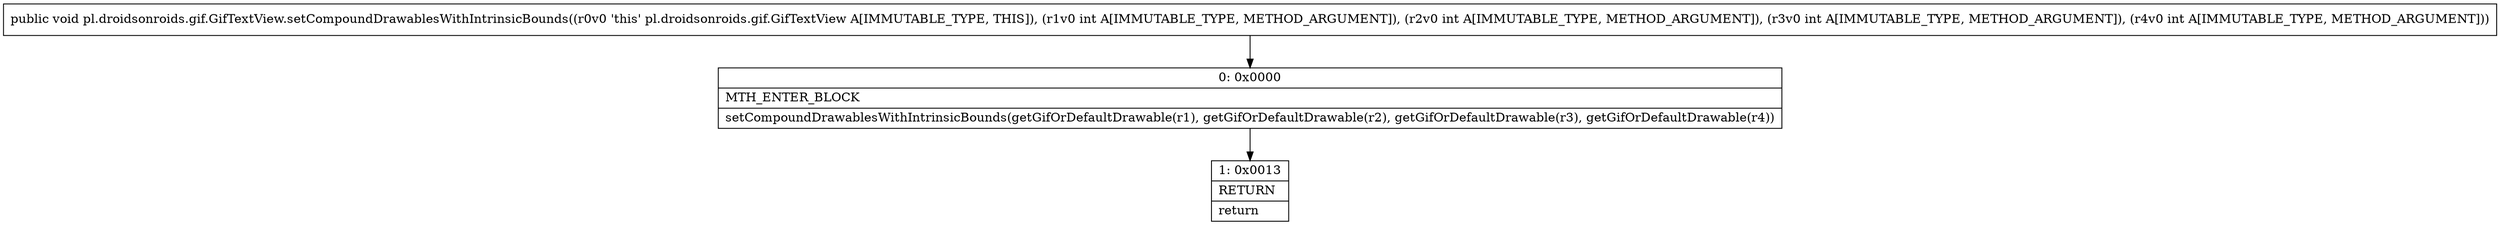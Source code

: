 digraph "CFG forpl.droidsonroids.gif.GifTextView.setCompoundDrawablesWithIntrinsicBounds(IIII)V" {
Node_0 [shape=record,label="{0\:\ 0x0000|MTH_ENTER_BLOCK\l|setCompoundDrawablesWithIntrinsicBounds(getGifOrDefaultDrawable(r1), getGifOrDefaultDrawable(r2), getGifOrDefaultDrawable(r3), getGifOrDefaultDrawable(r4))\l}"];
Node_1 [shape=record,label="{1\:\ 0x0013|RETURN\l|return\l}"];
MethodNode[shape=record,label="{public void pl.droidsonroids.gif.GifTextView.setCompoundDrawablesWithIntrinsicBounds((r0v0 'this' pl.droidsonroids.gif.GifTextView A[IMMUTABLE_TYPE, THIS]), (r1v0 int A[IMMUTABLE_TYPE, METHOD_ARGUMENT]), (r2v0 int A[IMMUTABLE_TYPE, METHOD_ARGUMENT]), (r3v0 int A[IMMUTABLE_TYPE, METHOD_ARGUMENT]), (r4v0 int A[IMMUTABLE_TYPE, METHOD_ARGUMENT])) }"];
MethodNode -> Node_0;
Node_0 -> Node_1;
}

